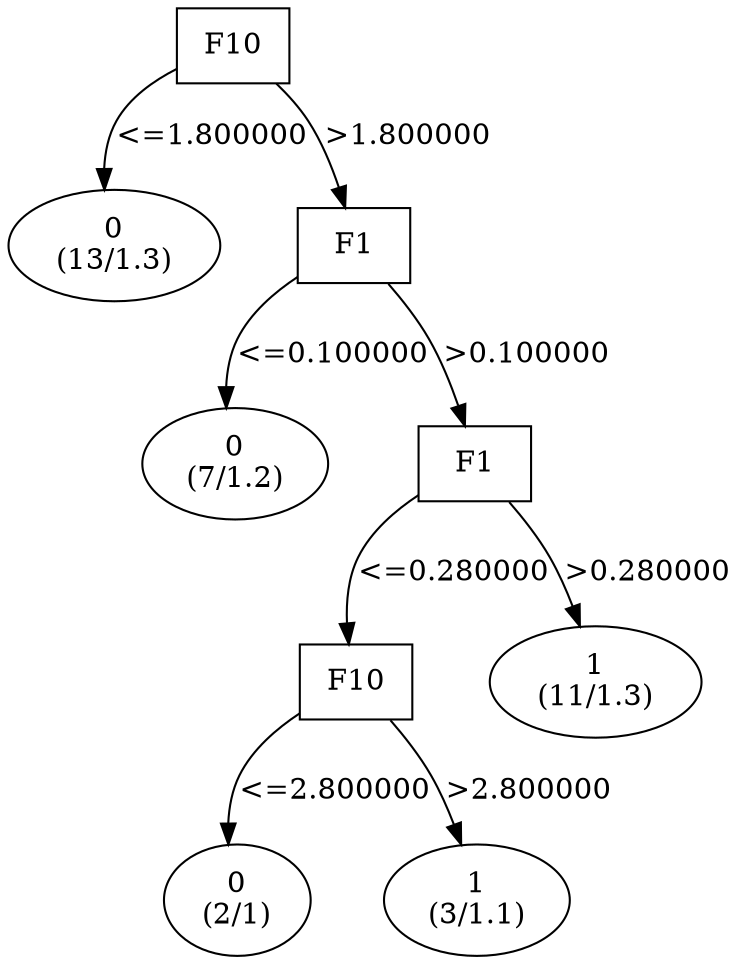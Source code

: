 digraph YaDT {
n0 [ shape=box, label="F10\n"]
n0 -> n1 [label="<=1.800000"]
n1 [ shape=ellipse, label="0\n(13/1.3)"]
n0 -> n2 [label=">1.800000"]
n2 [ shape=box, label="F1\n"]
n2 -> n3 [label="<=0.100000"]
n3 [ shape=ellipse, label="0\n(7/1.2)"]
n2 -> n4 [label=">0.100000"]
n4 [ shape=box, label="F1\n"]
n4 -> n5 [label="<=0.280000"]
n5 [ shape=box, label="F10\n"]
n5 -> n6 [label="<=2.800000"]
n6 [ shape=ellipse, label="0\n(2/1)"]
n5 -> n7 [label=">2.800000"]
n7 [ shape=ellipse, label="1\n(3/1.1)"]
n4 -> n9 [label=">0.280000"]
n9 [ shape=ellipse, label="1\n(11/1.3)"]
}

